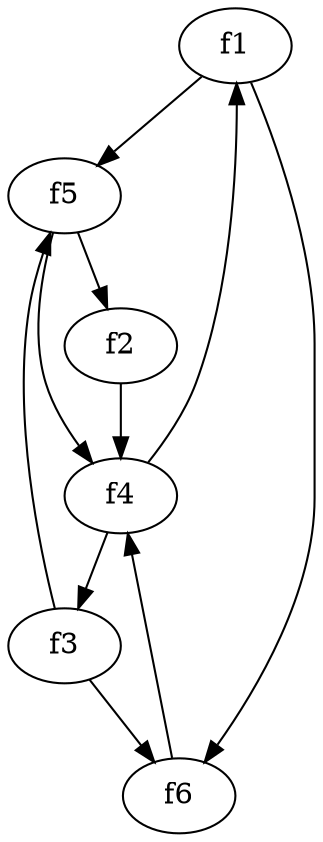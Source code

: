 strict digraph  {
f1;
f2;
f3;
f4;
f5;
f6;
f1 -> f6  [weight=2];
f1 -> f5  [weight=2];
f2 -> f4  [weight=2];
f3 -> f5  [weight=2];
f3 -> f6  [weight=2];
f4 -> f1  [weight=2];
f4 -> f3  [weight=2];
f5 -> f4  [weight=2];
f5 -> f2  [weight=2];
f6 -> f4  [weight=2];
}

